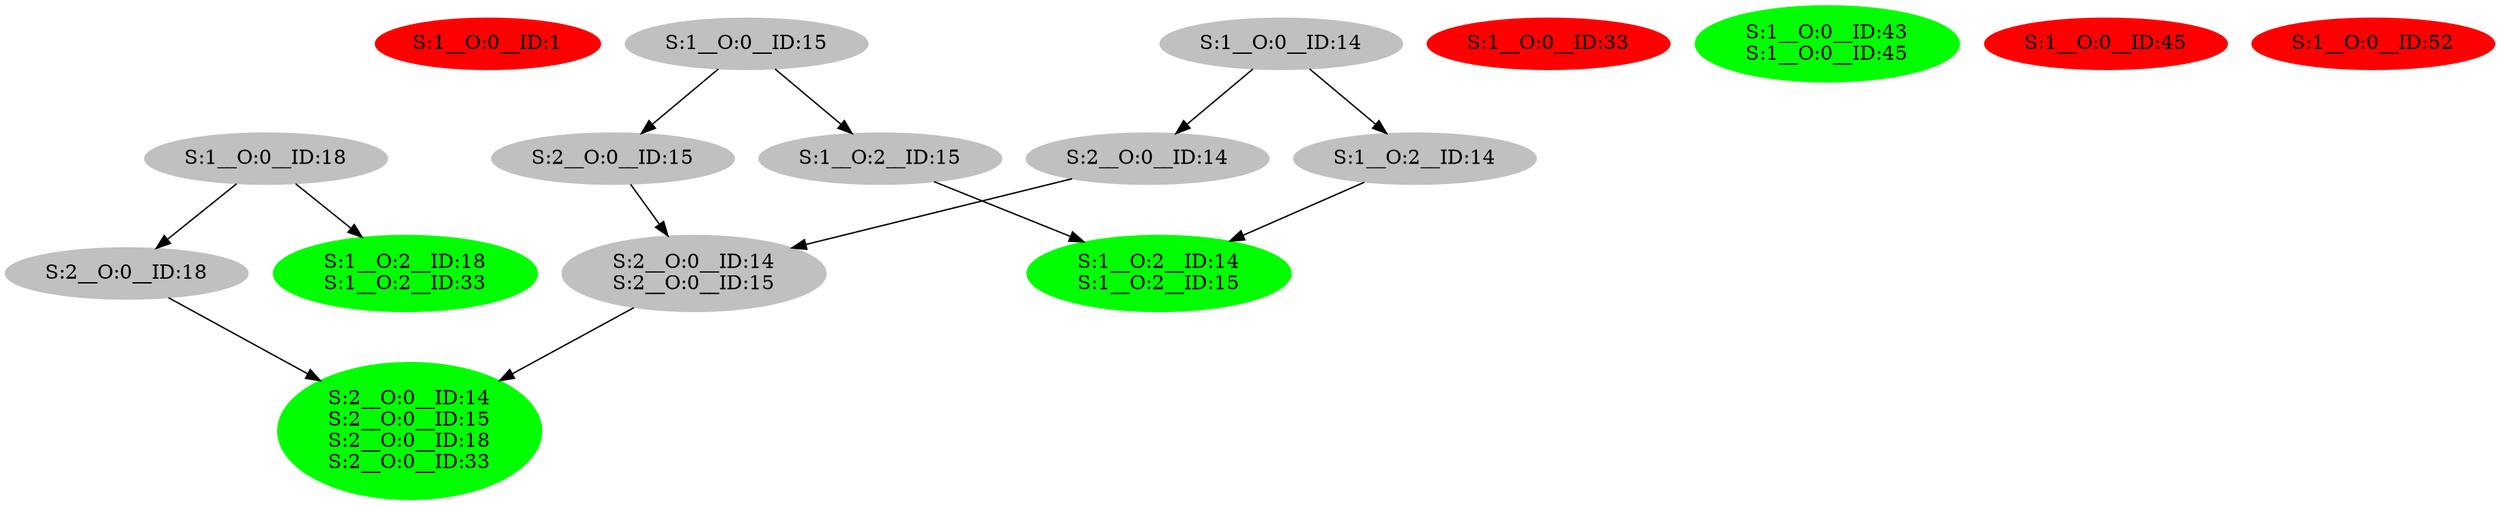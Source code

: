 strict digraph  {
0 [color=red, label="S:1__O:0__ID:1", style=filled];
1 [color=grey, label="S:1__O:0__ID:14", style=filled];
2 [color=grey, label="S:2__O:0__ID:14", style=filled];
3 [color=grey, label="S:2__O:0__ID:14
S:2__O:0__ID:15", style=filled];
4 [color=green, label="S:2__O:0__ID:14
S:2__O:0__ID:15
S:2__O:0__ID:18
S:2__O:0__ID:33", style=filled];
5 [color=grey, label="S:1__O:2__ID:14", style=filled];
6 [color=green, label="S:1__O:2__ID:14
S:1__O:2__ID:15", style=filled];
7 [color=grey, label="S:1__O:0__ID:15", style=filled];
8 [color=grey, label="S:2__O:0__ID:15", style=filled];
9 [color=grey, label="S:1__O:2__ID:15", style=filled];
10 [color=grey, label="S:1__O:0__ID:18", style=filled];
11 [color=grey, label="S:2__O:0__ID:18", style=filled];
12 [color=green, label="S:1__O:2__ID:18
S:1__O:2__ID:33", style=filled];
13 [color=red, label="S:1__O:0__ID:33", style=filled];
14 [color=green, label="S:1__O:0__ID:43
S:1__O:0__ID:45", style=filled];
15 [color=red, label="S:1__O:0__ID:45", style=filled];
16 [color=red, label="S:1__O:0__ID:52", style=filled];
1 -> 2;
1 -> 5;
2 -> 3;
3 -> 4;
5 -> 6;
7 -> 8;
7 -> 9;
8 -> 3;
9 -> 6;
10 -> 11;
10 -> 12;
11 -> 4;
}
